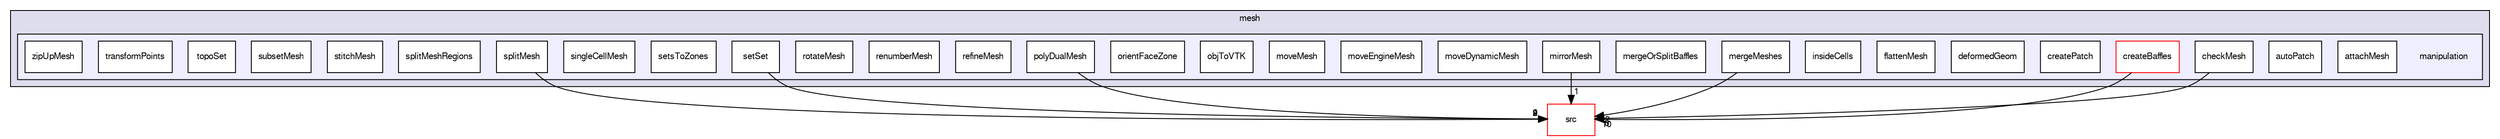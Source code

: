digraph "applications/utilities/mesh/manipulation" {
  bgcolor=transparent;
  compound=true
  node [ fontsize="10", fontname="FreeSans"];
  edge [ labelfontsize="10", labelfontname="FreeSans"];
  subgraph clusterdir_d0d736d3dc14112e53d1ae4faa8f931f {
    graph [ bgcolor="#ddddee", pencolor="black", label="mesh" fontname="FreeSans", fontsize="10", URL="dir_d0d736d3dc14112e53d1ae4faa8f931f.html"]
  subgraph clusterdir_15449a1ef4a09517cc5e2efa6b11565e {
    graph [ bgcolor="#eeeeff", pencolor="black", label="" URL="dir_15449a1ef4a09517cc5e2efa6b11565e.html"];
    dir_15449a1ef4a09517cc5e2efa6b11565e [shape=plaintext label="manipulation"];
    dir_81045ddf298596090a20f23a8b031479 [shape=box label="attachMesh" color="black" fillcolor="white" style="filled" URL="dir_81045ddf298596090a20f23a8b031479.html"];
    dir_7a04b2a82658031a71dcb336ec29899a [shape=box label="autoPatch" color="black" fillcolor="white" style="filled" URL="dir_7a04b2a82658031a71dcb336ec29899a.html"];
    dir_8780d0ad10ee6dc283a6db7c7bd75e1c [shape=box label="checkMesh" color="black" fillcolor="white" style="filled" URL="dir_8780d0ad10ee6dc283a6db7c7bd75e1c.html"];
    dir_ddcf5fe0f04ff5f039a323c80f06f3e5 [shape=box label="createBaffles" color="red" fillcolor="white" style="filled" URL="dir_ddcf5fe0f04ff5f039a323c80f06f3e5.html"];
    dir_1c2f80c3a4373beeba7358cad9e5d7ff [shape=box label="createPatch" color="black" fillcolor="white" style="filled" URL="dir_1c2f80c3a4373beeba7358cad9e5d7ff.html"];
    dir_54b2d1b552f4375fa5ecc32982f8a3e9 [shape=box label="deformedGeom" color="black" fillcolor="white" style="filled" URL="dir_54b2d1b552f4375fa5ecc32982f8a3e9.html"];
    dir_2d28a39b4276c15c41420841268851ad [shape=box label="flattenMesh" color="black" fillcolor="white" style="filled" URL="dir_2d28a39b4276c15c41420841268851ad.html"];
    dir_87f7b387995a6bb9c996b7511c677a9b [shape=box label="insideCells" color="black" fillcolor="white" style="filled" URL="dir_87f7b387995a6bb9c996b7511c677a9b.html"];
    dir_2165a49c5fb1e7c5f5401463ef22679f [shape=box label="mergeMeshes" color="black" fillcolor="white" style="filled" URL="dir_2165a49c5fb1e7c5f5401463ef22679f.html"];
    dir_2b6dd3b3e05cd11523b7c76e421a7a3c [shape=box label="mergeOrSplitBaffles" color="black" fillcolor="white" style="filled" URL="dir_2b6dd3b3e05cd11523b7c76e421a7a3c.html"];
    dir_871c95d7c17f9aad8b19f8a299151f00 [shape=box label="mirrorMesh" color="black" fillcolor="white" style="filled" URL="dir_871c95d7c17f9aad8b19f8a299151f00.html"];
    dir_db65e5d3be25a80ad7c224a72f1f73bc [shape=box label="moveDynamicMesh" color="black" fillcolor="white" style="filled" URL="dir_db65e5d3be25a80ad7c224a72f1f73bc.html"];
    dir_4ff2fcefaad11ff1497149b736257e6d [shape=box label="moveEngineMesh" color="black" fillcolor="white" style="filled" URL="dir_4ff2fcefaad11ff1497149b736257e6d.html"];
    dir_73a13304ac4edbc479c9a5d95a8da339 [shape=box label="moveMesh" color="black" fillcolor="white" style="filled" URL="dir_73a13304ac4edbc479c9a5d95a8da339.html"];
    dir_90e95c73ce8a3eb9bd66ce92fd30c4ff [shape=box label="objToVTK" color="black" fillcolor="white" style="filled" URL="dir_90e95c73ce8a3eb9bd66ce92fd30c4ff.html"];
    dir_8d92f844ff672c8c5eed96ce7124ebeb [shape=box label="orientFaceZone" color="black" fillcolor="white" style="filled" URL="dir_8d92f844ff672c8c5eed96ce7124ebeb.html"];
    dir_1d1299f6afd56795196bf7a05756e239 [shape=box label="polyDualMesh" color="black" fillcolor="white" style="filled" URL="dir_1d1299f6afd56795196bf7a05756e239.html"];
    dir_14fb4edefd15fd7f3c4a7f3cb8d71afa [shape=box label="refineMesh" color="black" fillcolor="white" style="filled" URL="dir_14fb4edefd15fd7f3c4a7f3cb8d71afa.html"];
    dir_0ffc0453c8c3e78f2b567ca19b060a37 [shape=box label="renumberMesh" color="black" fillcolor="white" style="filled" URL="dir_0ffc0453c8c3e78f2b567ca19b060a37.html"];
    dir_b18f1f8fd07001cc2322be257ef67bbb [shape=box label="rotateMesh" color="black" fillcolor="white" style="filled" URL="dir_b18f1f8fd07001cc2322be257ef67bbb.html"];
    dir_a7cff17b01cd6a5be83da96db1d82180 [shape=box label="setSet" color="black" fillcolor="white" style="filled" URL="dir_a7cff17b01cd6a5be83da96db1d82180.html"];
    dir_71e5a7d471ba9fcf677e8db2965a361c [shape=box label="setsToZones" color="black" fillcolor="white" style="filled" URL="dir_71e5a7d471ba9fcf677e8db2965a361c.html"];
    dir_768097487657813924c709c16df0ac20 [shape=box label="singleCellMesh" color="black" fillcolor="white" style="filled" URL="dir_768097487657813924c709c16df0ac20.html"];
    dir_42ad5acfaf63976593847164c7dd4c15 [shape=box label="splitMesh" color="black" fillcolor="white" style="filled" URL="dir_42ad5acfaf63976593847164c7dd4c15.html"];
    dir_6ea1d935a3378e68d0e0e3ee294e919f [shape=box label="splitMeshRegions" color="black" fillcolor="white" style="filled" URL="dir_6ea1d935a3378e68d0e0e3ee294e919f.html"];
    dir_a121bb05a9cb906d68d3a6aafc90d73d [shape=box label="stitchMesh" color="black" fillcolor="white" style="filled" URL="dir_a121bb05a9cb906d68d3a6aafc90d73d.html"];
    dir_b90d4633a5d653fb5e7d3e81d4ab47e5 [shape=box label="subsetMesh" color="black" fillcolor="white" style="filled" URL="dir_b90d4633a5d653fb5e7d3e81d4ab47e5.html"];
    dir_2111b8ca08748a67a8a90d570e6e534c [shape=box label="topoSet" color="black" fillcolor="white" style="filled" URL="dir_2111b8ca08748a67a8a90d570e6e534c.html"];
    dir_d09016f0846d8bd350279d5dcc9eb60e [shape=box label="transformPoints" color="black" fillcolor="white" style="filled" URL="dir_d09016f0846d8bd350279d5dcc9eb60e.html"];
    dir_5c1d28afcf65d13dc887947a8e96058b [shape=box label="zipUpMesh" color="black" fillcolor="white" style="filled" URL="dir_5c1d28afcf65d13dc887947a8e96058b.html"];
  }
  }
  dir_68267d1309a1af8e8297ef4c3efbcdba [shape=box label="src" color="red" URL="dir_68267d1309a1af8e8297ef4c3efbcdba.html"];
  dir_a7cff17b01cd6a5be83da96db1d82180->dir_68267d1309a1af8e8297ef4c3efbcdba [headlabel="9", labeldistance=1.5 headhref="dir_000426_000568.html"];
  dir_871c95d7c17f9aad8b19f8a299151f00->dir_68267d1309a1af8e8297ef4c3efbcdba [headlabel="1", labeldistance=1.5 headhref="dir_000416_000568.html"];
  dir_8780d0ad10ee6dc283a6db7c7bd75e1c->dir_68267d1309a1af8e8297ef4c3efbcdba [headlabel="6", labeldistance=1.5 headhref="dir_000405_000568.html"];
  dir_ddcf5fe0f04ff5f039a323c80f06f3e5->dir_68267d1309a1af8e8297ef4c3efbcdba [headlabel="10", labeldistance=1.5 headhref="dir_000406_000568.html"];
  dir_42ad5acfaf63976593847164c7dd4c15->dir_68267d1309a1af8e8297ef4c3efbcdba [headlabel="2", labeldistance=1.5 headhref="dir_000430_000568.html"];
  dir_1d1299f6afd56795196bf7a05756e239->dir_68267d1309a1af8e8297ef4c3efbcdba [headlabel="4", labeldistance=1.5 headhref="dir_000422_000568.html"];
  dir_2165a49c5fb1e7c5f5401463ef22679f->dir_68267d1309a1af8e8297ef4c3efbcdba [headlabel="2", labeldistance=1.5 headhref="dir_000412_000568.html"];
}
